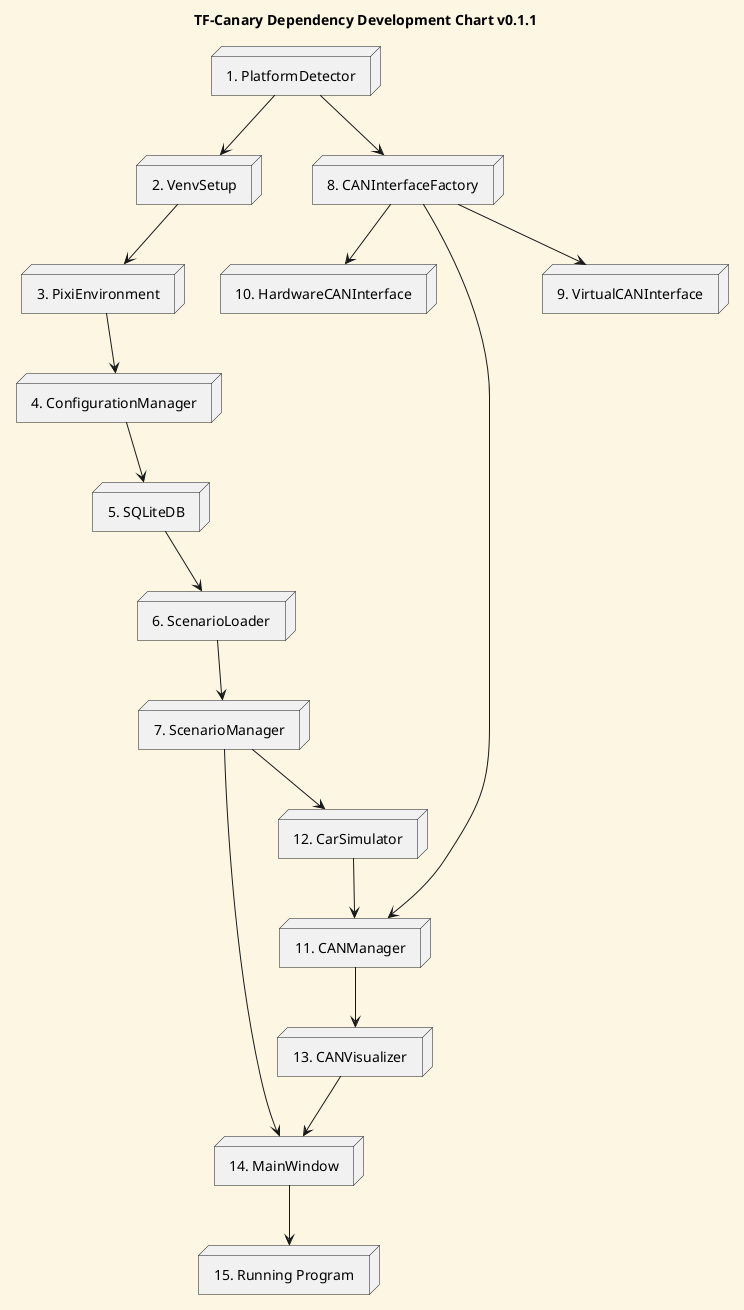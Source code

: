 @startuml
skinparam backgroundColor #fdf6e3
skinparam nodeStyle rectangle

Title "TF-Canary Dependency Development Chart v0.1.1"

node "1. PlatformDetector" as PD
node "2. VenvSetup" as VS
node "3. PixiEnvironment" as PE
node "4. ConfigurationManager" as CM
node "5. SQLiteDB" as DB
node "6. ScenarioLoader" as SL
node "7. ScenarioManager" as SM
node "8. CANInterfaceFactory" as CIF
node "9. VirtualCANInterface" as VCI
node "10. HardwareCANInterface" as HCI
node "11. CANManager" as CANM
node "12. CarSimulator" as CS
node "13. CANVisualizer" as CV
node "14. MainWindow" as MW
node "15. Running Program" as RP

PD --> VS
VS --> PE
PE --> CM
CM --> DB
DB --> SL
SL --> SM

PD --> CIF
CIF --> VCI
CIF --> HCI

CIF --> CANM
SM --> CS
CS --> CANM

CANM --> CV

CV --> MW
SM --> MW

MW --> RP

@enduml
